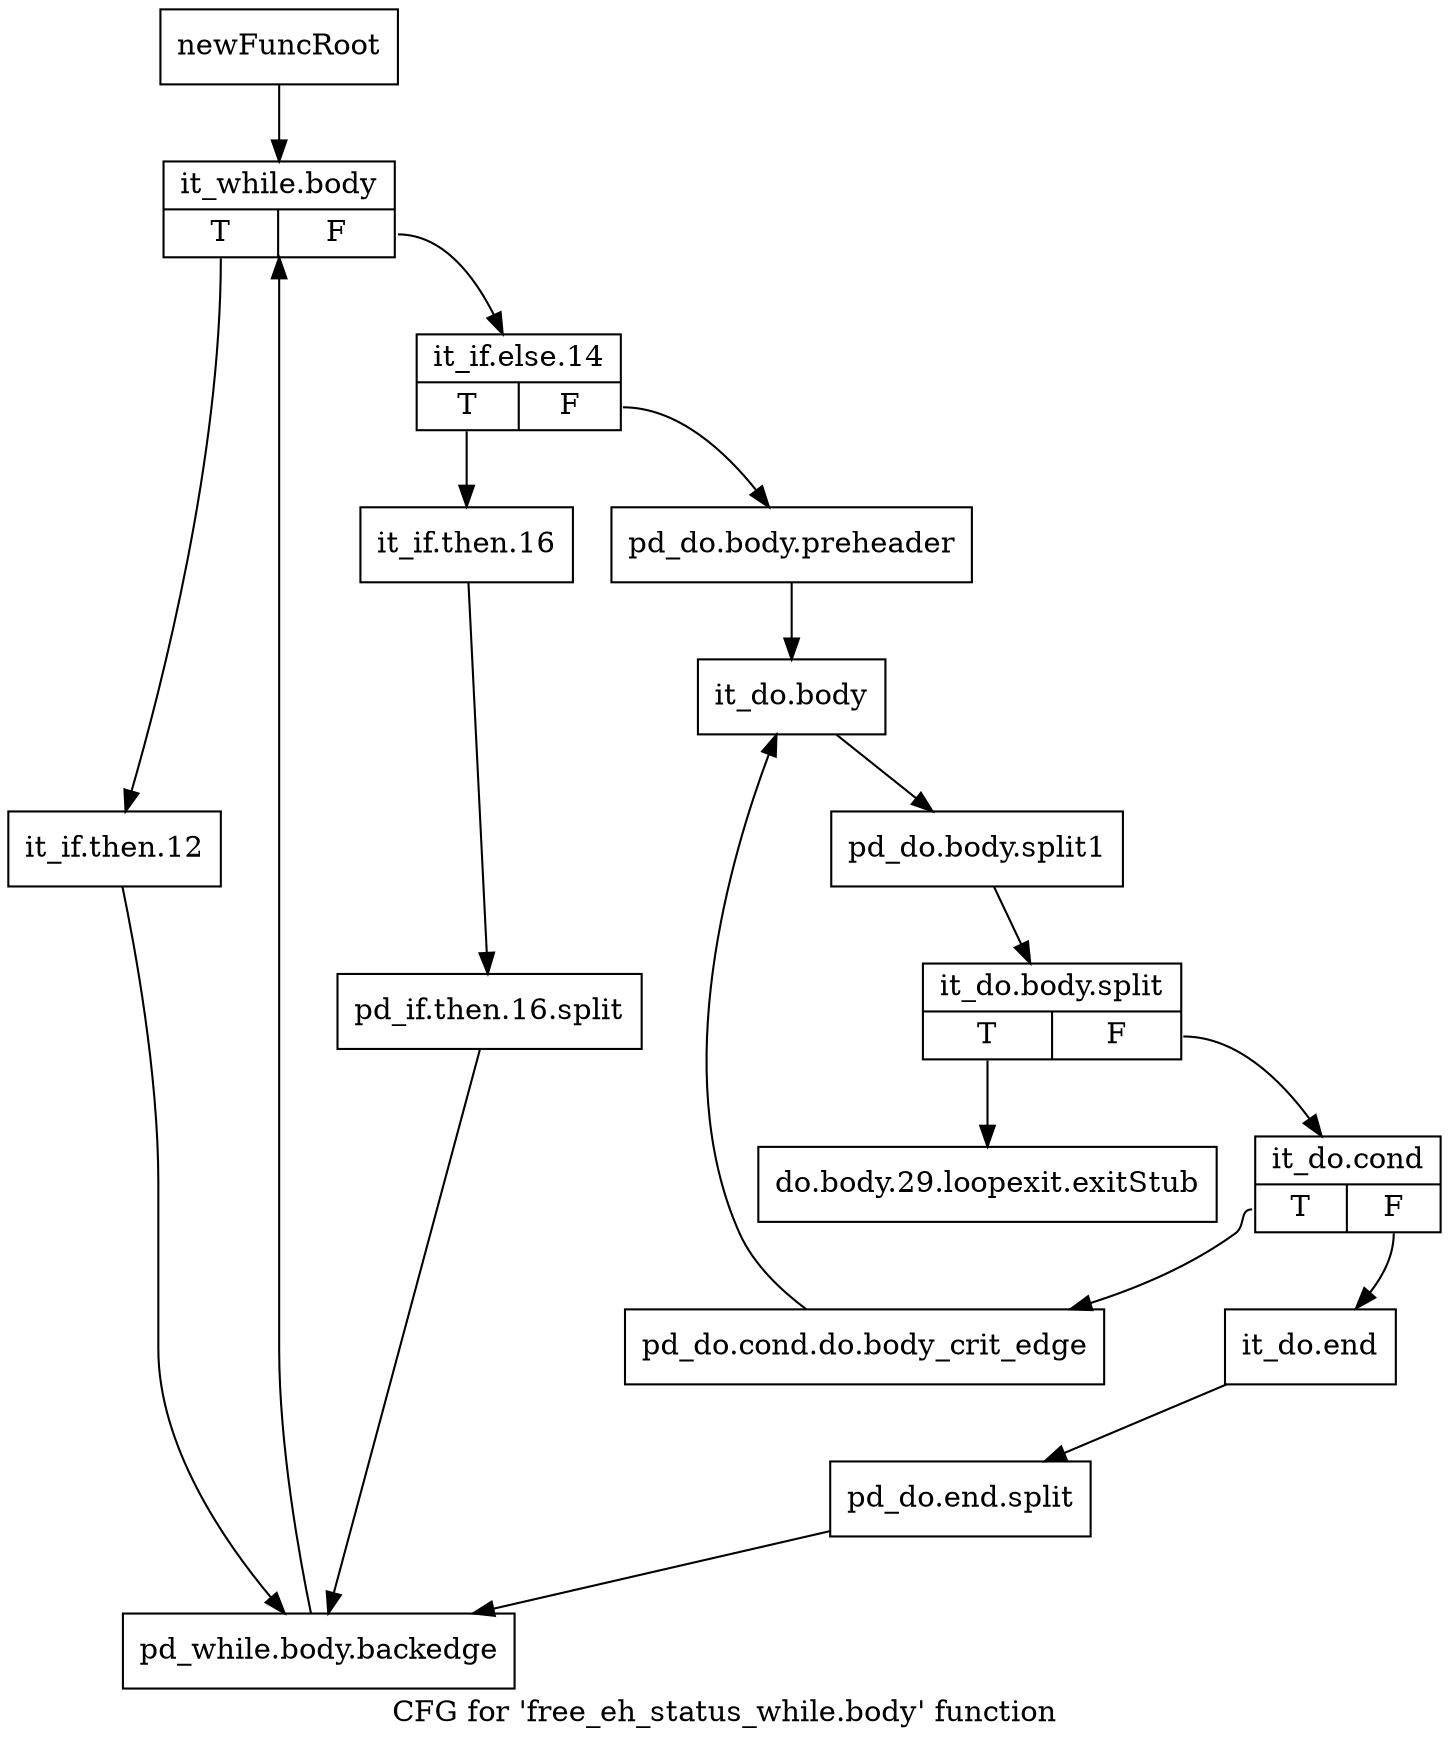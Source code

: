 digraph "CFG for 'free_eh_status_while.body' function" {
	label="CFG for 'free_eh_status_while.body' function";

	Node0xac9d800 [shape=record,label="{newFuncRoot}"];
	Node0xac9d800 -> Node0xaca4fb0;
	Node0xaca4f60 [shape=record,label="{do.body.29.loopexit.exitStub}"];
	Node0xaca4fb0 [shape=record,label="{it_while.body|{<s0>T|<s1>F}}"];
	Node0xaca4fb0:s0 -> Node0xaca5230;
	Node0xaca4fb0:s1 -> Node0xaca5000;
	Node0xaca5000 [shape=record,label="{it_if.else.14|{<s0>T|<s1>F}}"];
	Node0xaca5000:s0 -> Node0xaca51e0;
	Node0xaca5000:s1 -> Node0xaca5050;
	Node0xaca5050 [shape=record,label="{pd_do.body.preheader}"];
	Node0xaca5050 -> Node0xaca50a0;
	Node0xaca50a0 [shape=record,label="{it_do.body}"];
	Node0xaca50a0 -> Node0xf60e730;
	Node0xf60e730 [shape=record,label="{pd_do.body.split1}"];
	Node0xf60e730 -> Node0xf60e7d0;
	Node0xf60e7d0 [shape=record,label="{it_do.body.split|{<s0>T|<s1>F}}"];
	Node0xf60e7d0:s0 -> Node0xaca4f60;
	Node0xf60e7d0:s1 -> Node0xaca50f0;
	Node0xaca50f0 [shape=record,label="{it_do.cond|{<s0>T|<s1>F}}"];
	Node0xaca50f0:s0 -> Node0xaca5190;
	Node0xaca50f0:s1 -> Node0xaca5140;
	Node0xaca5140 [shape=record,label="{it_do.end}"];
	Node0xaca5140 -> Node0xf60d830;
	Node0xf60d830 [shape=record,label="{pd_do.end.split}"];
	Node0xf60d830 -> Node0xaca5280;
	Node0xaca5190 [shape=record,label="{pd_do.cond.do.body_crit_edge}"];
	Node0xaca5190 -> Node0xaca50a0;
	Node0xaca51e0 [shape=record,label="{it_if.then.16}"];
	Node0xaca51e0 -> Node0xf60d880;
	Node0xf60d880 [shape=record,label="{pd_if.then.16.split}"];
	Node0xf60d880 -> Node0xaca5280;
	Node0xaca5230 [shape=record,label="{it_if.then.12}"];
	Node0xaca5230 -> Node0xaca5280;
	Node0xaca5280 [shape=record,label="{pd_while.body.backedge}"];
	Node0xaca5280 -> Node0xaca4fb0;
}
